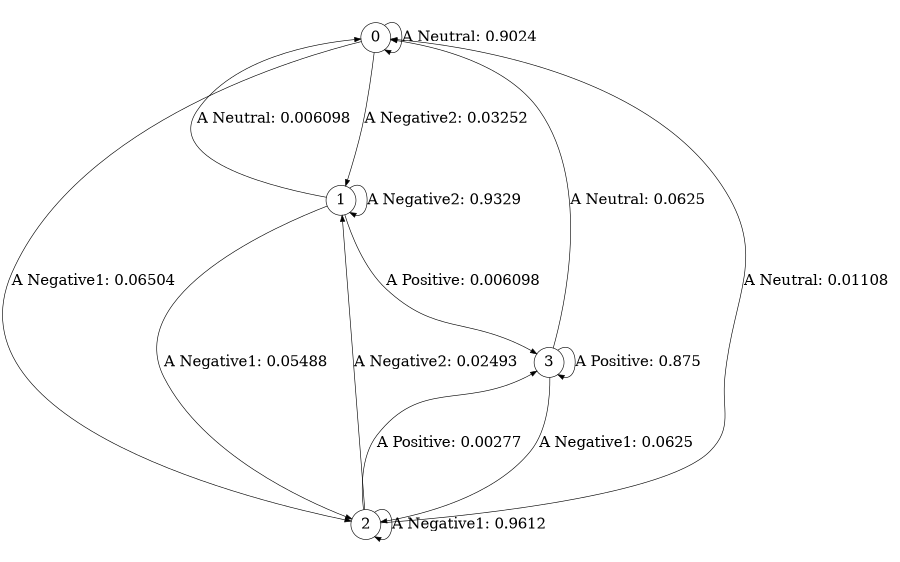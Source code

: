 digraph r49_cssr {
size = "6,8.5";
ratio = "fill";
node [shape = circle];
node [fontsize = 24];
edge [fontsize = 24];
0 -> 0 [label = "A Neutral: 0.9024   "];
0 -> 1 [label = "A Negative2: 0.03252  "];
0 -> 2 [label = "A Negative1: 0.06504  "];
1 -> 0 [label = "A Neutral: 0.006098  "];
1 -> 1 [label = "A Negative2: 0.9329   "];
1 -> 2 [label = "A Negative1: 0.05488  "];
1 -> 3 [label = "A Positive: 0.006098  "];
2 -> 0 [label = "A Neutral: 0.01108  "];
2 -> 1 [label = "A Negative2: 0.02493  "];
2 -> 2 [label = "A Negative1: 0.9612   "];
2 -> 3 [label = "A Positive: 0.00277  "];
3 -> 0 [label = "A Neutral: 0.0625   "];
3 -> 2 [label = "A Negative1: 0.0625   "];
3 -> 3 [label = "A Positive: 0.875    "];
} 